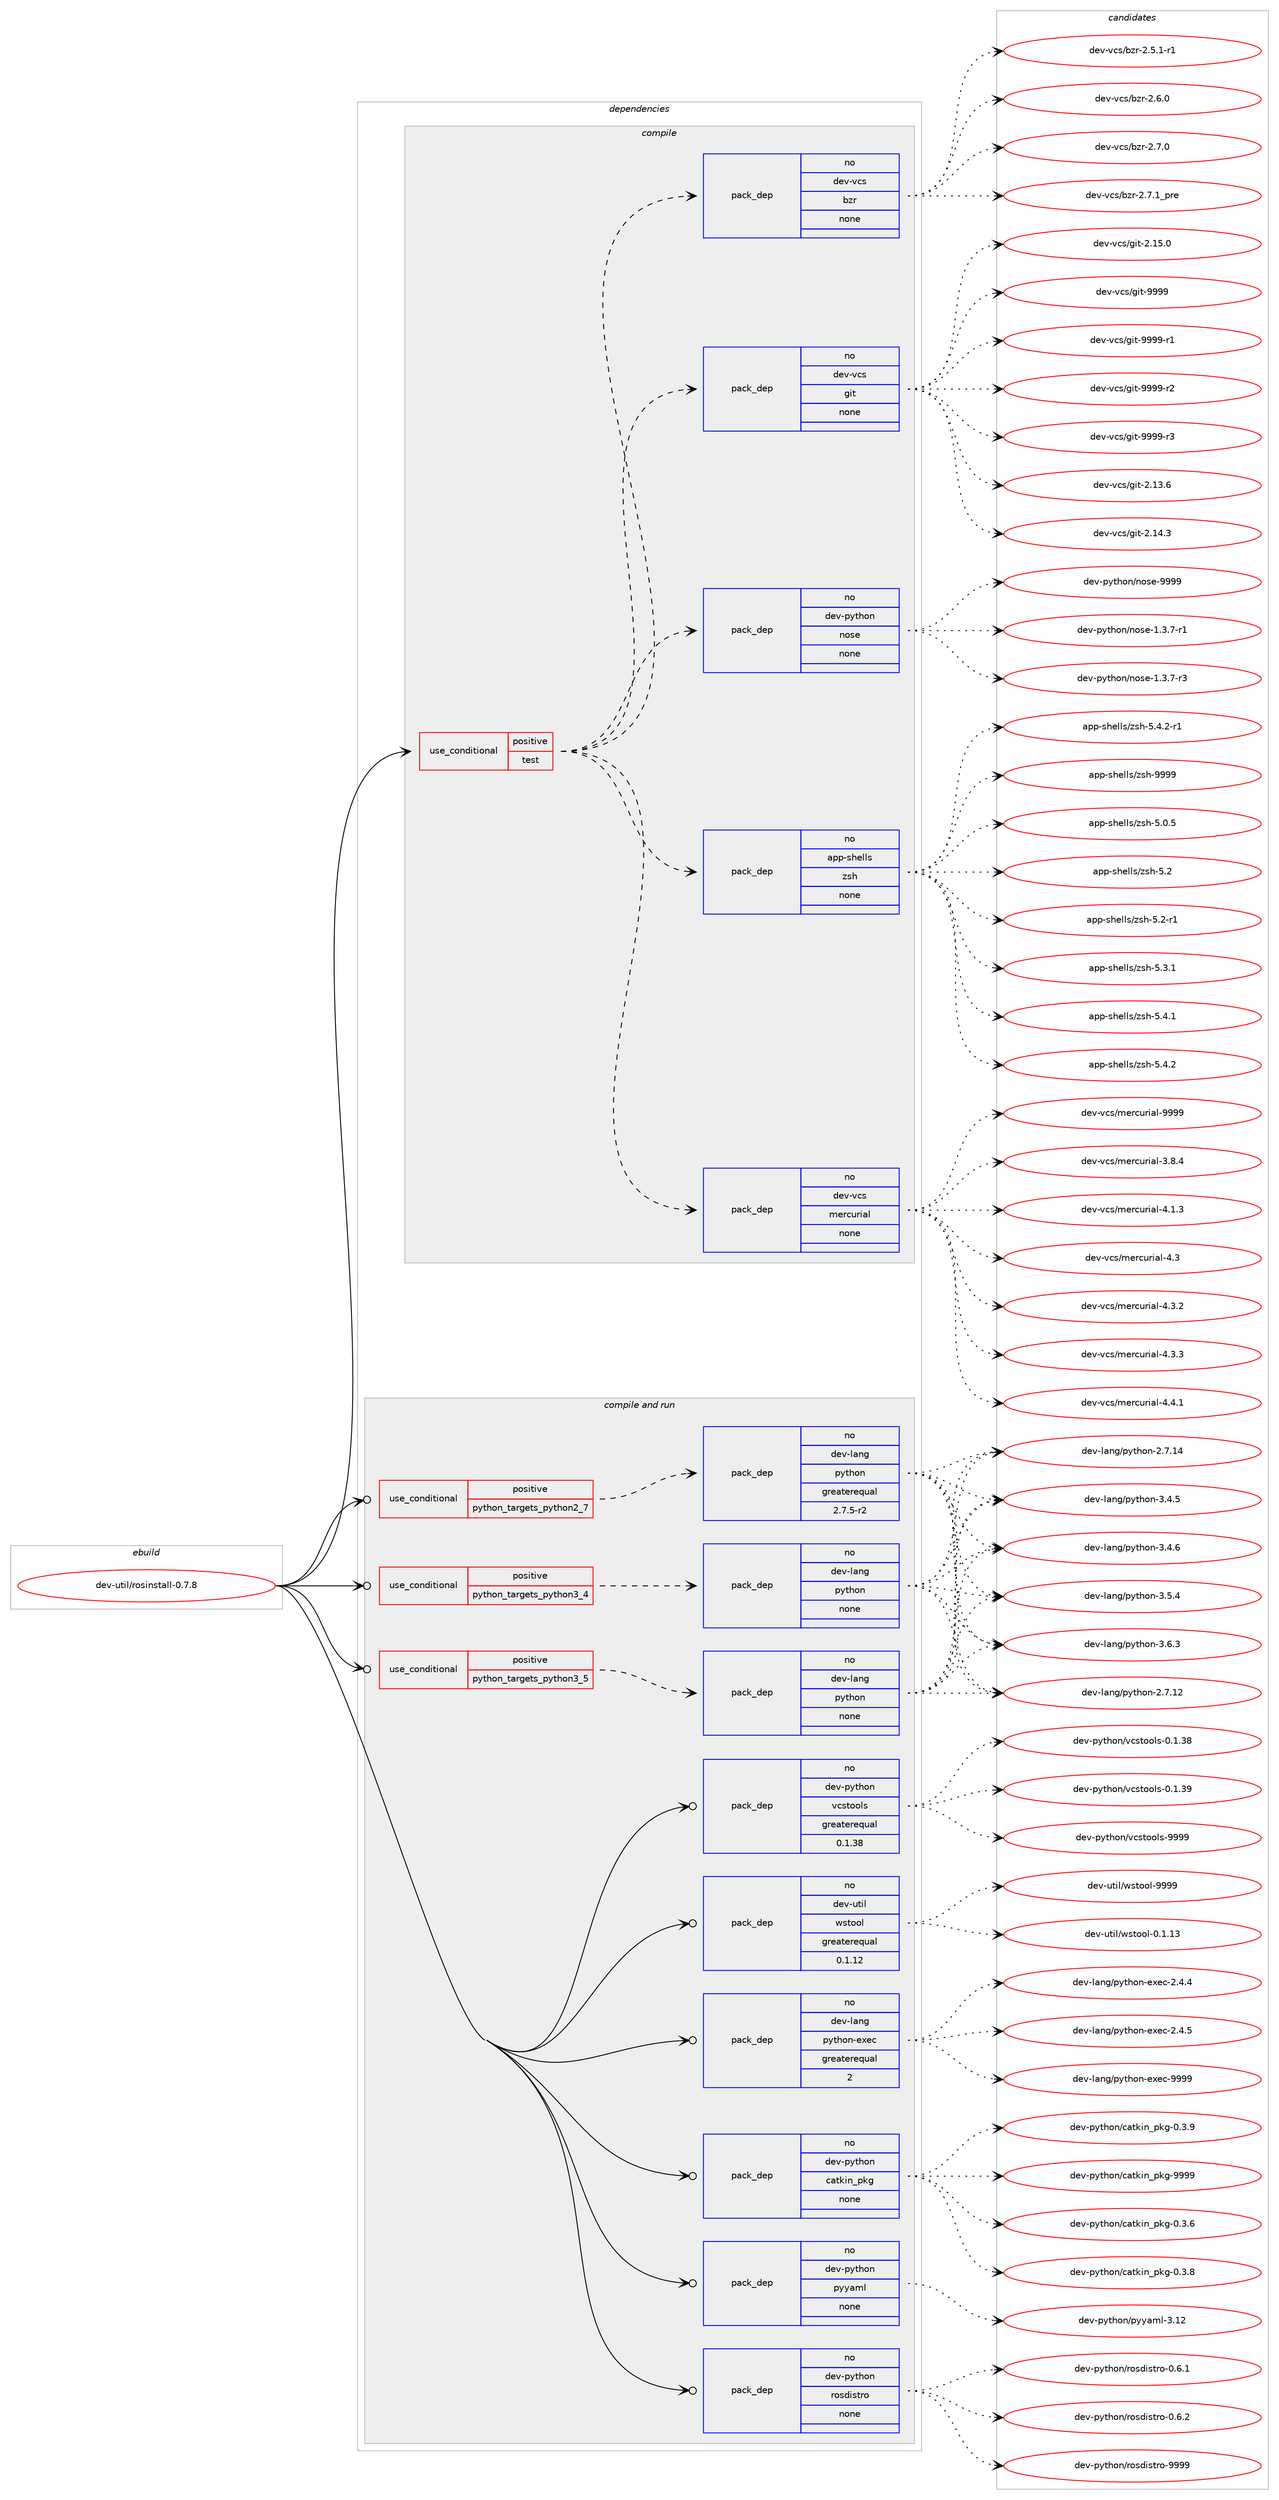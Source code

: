 digraph prolog {

# *************
# Graph options
# *************

newrank=true;
concentrate=true;
compound=true;
graph [rankdir=LR,fontname=Helvetica,fontsize=10,ranksep=1.5];#, ranksep=2.5, nodesep=0.2];
edge  [arrowhead=vee];
node  [fontname=Helvetica,fontsize=10];

# **********
# The ebuild
# **********

subgraph cluster_leftcol {
color=gray;
rank=same;
label=<<i>ebuild</i>>;
id [label="dev-util/rosinstall-0.7.8", color=red, width=4, href="../dev-util/rosinstall-0.7.8.svg"];
}

# ****************
# The dependencies
# ****************

subgraph cluster_midcol {
color=gray;
label=<<i>dependencies</i>>;
subgraph cluster_compile {
fillcolor="#eeeeee";
style=filled;
label=<<i>compile</i>>;
subgraph cond78705 {
dependency288380 [label=<<TABLE BORDER="0" CELLBORDER="1" CELLSPACING="0" CELLPADDING="4"><TR><TD ROWSPAN="3" CELLPADDING="10">use_conditional</TD></TR><TR><TD>positive</TD></TR><TR><TD>test</TD></TR></TABLE>>, shape=none, color=red];
subgraph pack205392 {
dependency288381 [label=<<TABLE BORDER="0" CELLBORDER="1" CELLSPACING="0" CELLPADDING="4" WIDTH="220"><TR><TD ROWSPAN="6" CELLPADDING="30">pack_dep</TD></TR><TR><TD WIDTH="110">no</TD></TR><TR><TD>dev-python</TD></TR><TR><TD>nose</TD></TR><TR><TD>none</TD></TR><TR><TD></TD></TR></TABLE>>, shape=none, color=blue];
}
dependency288380:e -> dependency288381:w [weight=20,style="dashed",arrowhead="vee"];
subgraph pack205393 {
dependency288382 [label=<<TABLE BORDER="0" CELLBORDER="1" CELLSPACING="0" CELLPADDING="4" WIDTH="220"><TR><TD ROWSPAN="6" CELLPADDING="30">pack_dep</TD></TR><TR><TD WIDTH="110">no</TD></TR><TR><TD>dev-vcs</TD></TR><TR><TD>git</TD></TR><TR><TD>none</TD></TR><TR><TD></TD></TR></TABLE>>, shape=none, color=blue];
}
dependency288380:e -> dependency288382:w [weight=20,style="dashed",arrowhead="vee"];
subgraph pack205394 {
dependency288383 [label=<<TABLE BORDER="0" CELLBORDER="1" CELLSPACING="0" CELLPADDING="4" WIDTH="220"><TR><TD ROWSPAN="6" CELLPADDING="30">pack_dep</TD></TR><TR><TD WIDTH="110">no</TD></TR><TR><TD>dev-vcs</TD></TR><TR><TD>bzr</TD></TR><TR><TD>none</TD></TR><TR><TD></TD></TR></TABLE>>, shape=none, color=blue];
}
dependency288380:e -> dependency288383:w [weight=20,style="dashed",arrowhead="vee"];
subgraph pack205395 {
dependency288384 [label=<<TABLE BORDER="0" CELLBORDER="1" CELLSPACING="0" CELLPADDING="4" WIDTH="220"><TR><TD ROWSPAN="6" CELLPADDING="30">pack_dep</TD></TR><TR><TD WIDTH="110">no</TD></TR><TR><TD>dev-vcs</TD></TR><TR><TD>mercurial</TD></TR><TR><TD>none</TD></TR><TR><TD></TD></TR></TABLE>>, shape=none, color=blue];
}
dependency288380:e -> dependency288384:w [weight=20,style="dashed",arrowhead="vee"];
subgraph pack205396 {
dependency288385 [label=<<TABLE BORDER="0" CELLBORDER="1" CELLSPACING="0" CELLPADDING="4" WIDTH="220"><TR><TD ROWSPAN="6" CELLPADDING="30">pack_dep</TD></TR><TR><TD WIDTH="110">no</TD></TR><TR><TD>app-shells</TD></TR><TR><TD>zsh</TD></TR><TR><TD>none</TD></TR><TR><TD></TD></TR></TABLE>>, shape=none, color=blue];
}
dependency288380:e -> dependency288385:w [weight=20,style="dashed",arrowhead="vee"];
}
id:e -> dependency288380:w [weight=20,style="solid",arrowhead="vee"];
}
subgraph cluster_compileandrun {
fillcolor="#eeeeee";
style=filled;
label=<<i>compile and run</i>>;
subgraph cond78706 {
dependency288386 [label=<<TABLE BORDER="0" CELLBORDER="1" CELLSPACING="0" CELLPADDING="4"><TR><TD ROWSPAN="3" CELLPADDING="10">use_conditional</TD></TR><TR><TD>positive</TD></TR><TR><TD>python_targets_python2_7</TD></TR></TABLE>>, shape=none, color=red];
subgraph pack205397 {
dependency288387 [label=<<TABLE BORDER="0" CELLBORDER="1" CELLSPACING="0" CELLPADDING="4" WIDTH="220"><TR><TD ROWSPAN="6" CELLPADDING="30">pack_dep</TD></TR><TR><TD WIDTH="110">no</TD></TR><TR><TD>dev-lang</TD></TR><TR><TD>python</TD></TR><TR><TD>greaterequal</TD></TR><TR><TD>2.7.5-r2</TD></TR></TABLE>>, shape=none, color=blue];
}
dependency288386:e -> dependency288387:w [weight=20,style="dashed",arrowhead="vee"];
}
id:e -> dependency288386:w [weight=20,style="solid",arrowhead="odotvee"];
subgraph cond78707 {
dependency288388 [label=<<TABLE BORDER="0" CELLBORDER="1" CELLSPACING="0" CELLPADDING="4"><TR><TD ROWSPAN="3" CELLPADDING="10">use_conditional</TD></TR><TR><TD>positive</TD></TR><TR><TD>python_targets_python3_4</TD></TR></TABLE>>, shape=none, color=red];
subgraph pack205398 {
dependency288389 [label=<<TABLE BORDER="0" CELLBORDER="1" CELLSPACING="0" CELLPADDING="4" WIDTH="220"><TR><TD ROWSPAN="6" CELLPADDING="30">pack_dep</TD></TR><TR><TD WIDTH="110">no</TD></TR><TR><TD>dev-lang</TD></TR><TR><TD>python</TD></TR><TR><TD>none</TD></TR><TR><TD></TD></TR></TABLE>>, shape=none, color=blue];
}
dependency288388:e -> dependency288389:w [weight=20,style="dashed",arrowhead="vee"];
}
id:e -> dependency288388:w [weight=20,style="solid",arrowhead="odotvee"];
subgraph cond78708 {
dependency288390 [label=<<TABLE BORDER="0" CELLBORDER="1" CELLSPACING="0" CELLPADDING="4"><TR><TD ROWSPAN="3" CELLPADDING="10">use_conditional</TD></TR><TR><TD>positive</TD></TR><TR><TD>python_targets_python3_5</TD></TR></TABLE>>, shape=none, color=red];
subgraph pack205399 {
dependency288391 [label=<<TABLE BORDER="0" CELLBORDER="1" CELLSPACING="0" CELLPADDING="4" WIDTH="220"><TR><TD ROWSPAN="6" CELLPADDING="30">pack_dep</TD></TR><TR><TD WIDTH="110">no</TD></TR><TR><TD>dev-lang</TD></TR><TR><TD>python</TD></TR><TR><TD>none</TD></TR><TR><TD></TD></TR></TABLE>>, shape=none, color=blue];
}
dependency288390:e -> dependency288391:w [weight=20,style="dashed",arrowhead="vee"];
}
id:e -> dependency288390:w [weight=20,style="solid",arrowhead="odotvee"];
subgraph pack205400 {
dependency288392 [label=<<TABLE BORDER="0" CELLBORDER="1" CELLSPACING="0" CELLPADDING="4" WIDTH="220"><TR><TD ROWSPAN="6" CELLPADDING="30">pack_dep</TD></TR><TR><TD WIDTH="110">no</TD></TR><TR><TD>dev-lang</TD></TR><TR><TD>python-exec</TD></TR><TR><TD>greaterequal</TD></TR><TR><TD>2</TD></TR></TABLE>>, shape=none, color=blue];
}
id:e -> dependency288392:w [weight=20,style="solid",arrowhead="odotvee"];
subgraph pack205401 {
dependency288393 [label=<<TABLE BORDER="0" CELLBORDER="1" CELLSPACING="0" CELLPADDING="4" WIDTH="220"><TR><TD ROWSPAN="6" CELLPADDING="30">pack_dep</TD></TR><TR><TD WIDTH="110">no</TD></TR><TR><TD>dev-python</TD></TR><TR><TD>catkin_pkg</TD></TR><TR><TD>none</TD></TR><TR><TD></TD></TR></TABLE>>, shape=none, color=blue];
}
id:e -> dependency288393:w [weight=20,style="solid",arrowhead="odotvee"];
subgraph pack205402 {
dependency288394 [label=<<TABLE BORDER="0" CELLBORDER="1" CELLSPACING="0" CELLPADDING="4" WIDTH="220"><TR><TD ROWSPAN="6" CELLPADDING="30">pack_dep</TD></TR><TR><TD WIDTH="110">no</TD></TR><TR><TD>dev-python</TD></TR><TR><TD>pyyaml</TD></TR><TR><TD>none</TD></TR><TR><TD></TD></TR></TABLE>>, shape=none, color=blue];
}
id:e -> dependency288394:w [weight=20,style="solid",arrowhead="odotvee"];
subgraph pack205403 {
dependency288395 [label=<<TABLE BORDER="0" CELLBORDER="1" CELLSPACING="0" CELLPADDING="4" WIDTH="220"><TR><TD ROWSPAN="6" CELLPADDING="30">pack_dep</TD></TR><TR><TD WIDTH="110">no</TD></TR><TR><TD>dev-python</TD></TR><TR><TD>rosdistro</TD></TR><TR><TD>none</TD></TR><TR><TD></TD></TR></TABLE>>, shape=none, color=blue];
}
id:e -> dependency288395:w [weight=20,style="solid",arrowhead="odotvee"];
subgraph pack205404 {
dependency288396 [label=<<TABLE BORDER="0" CELLBORDER="1" CELLSPACING="0" CELLPADDING="4" WIDTH="220"><TR><TD ROWSPAN="6" CELLPADDING="30">pack_dep</TD></TR><TR><TD WIDTH="110">no</TD></TR><TR><TD>dev-python</TD></TR><TR><TD>vcstools</TD></TR><TR><TD>greaterequal</TD></TR><TR><TD>0.1.38</TD></TR></TABLE>>, shape=none, color=blue];
}
id:e -> dependency288396:w [weight=20,style="solid",arrowhead="odotvee"];
subgraph pack205405 {
dependency288397 [label=<<TABLE BORDER="0" CELLBORDER="1" CELLSPACING="0" CELLPADDING="4" WIDTH="220"><TR><TD ROWSPAN="6" CELLPADDING="30">pack_dep</TD></TR><TR><TD WIDTH="110">no</TD></TR><TR><TD>dev-util</TD></TR><TR><TD>wstool</TD></TR><TR><TD>greaterequal</TD></TR><TR><TD>0.1.12</TD></TR></TABLE>>, shape=none, color=blue];
}
id:e -> dependency288397:w [weight=20,style="solid",arrowhead="odotvee"];
}
subgraph cluster_run {
fillcolor="#eeeeee";
style=filled;
label=<<i>run</i>>;
}
}

# **************
# The candidates
# **************

subgraph cluster_choices {
rank=same;
color=gray;
label=<<i>candidates</i>>;

subgraph choice205392 {
color=black;
nodesep=1;
choice10010111845112121116104111110471101111151014549465146554511449 [label="dev-python/nose-1.3.7-r1", color=red, width=4,href="../dev-python/nose-1.3.7-r1.svg"];
choice10010111845112121116104111110471101111151014549465146554511451 [label="dev-python/nose-1.3.7-r3", color=red, width=4,href="../dev-python/nose-1.3.7-r3.svg"];
choice10010111845112121116104111110471101111151014557575757 [label="dev-python/nose-9999", color=red, width=4,href="../dev-python/nose-9999.svg"];
dependency288381:e -> choice10010111845112121116104111110471101111151014549465146554511449:w [style=dotted,weight="100"];
dependency288381:e -> choice10010111845112121116104111110471101111151014549465146554511451:w [style=dotted,weight="100"];
dependency288381:e -> choice10010111845112121116104111110471101111151014557575757:w [style=dotted,weight="100"];
}
subgraph choice205393 {
color=black;
nodesep=1;
choice10010111845118991154710310511645504649514654 [label="dev-vcs/git-2.13.6", color=red, width=4,href="../dev-vcs/git-2.13.6.svg"];
choice10010111845118991154710310511645504649524651 [label="dev-vcs/git-2.14.3", color=red, width=4,href="../dev-vcs/git-2.14.3.svg"];
choice10010111845118991154710310511645504649534648 [label="dev-vcs/git-2.15.0", color=red, width=4,href="../dev-vcs/git-2.15.0.svg"];
choice1001011184511899115471031051164557575757 [label="dev-vcs/git-9999", color=red, width=4,href="../dev-vcs/git-9999.svg"];
choice10010111845118991154710310511645575757574511449 [label="dev-vcs/git-9999-r1", color=red, width=4,href="../dev-vcs/git-9999-r1.svg"];
choice10010111845118991154710310511645575757574511450 [label="dev-vcs/git-9999-r2", color=red, width=4,href="../dev-vcs/git-9999-r2.svg"];
choice10010111845118991154710310511645575757574511451 [label="dev-vcs/git-9999-r3", color=red, width=4,href="../dev-vcs/git-9999-r3.svg"];
dependency288382:e -> choice10010111845118991154710310511645504649514654:w [style=dotted,weight="100"];
dependency288382:e -> choice10010111845118991154710310511645504649524651:w [style=dotted,weight="100"];
dependency288382:e -> choice10010111845118991154710310511645504649534648:w [style=dotted,weight="100"];
dependency288382:e -> choice1001011184511899115471031051164557575757:w [style=dotted,weight="100"];
dependency288382:e -> choice10010111845118991154710310511645575757574511449:w [style=dotted,weight="100"];
dependency288382:e -> choice10010111845118991154710310511645575757574511450:w [style=dotted,weight="100"];
dependency288382:e -> choice10010111845118991154710310511645575757574511451:w [style=dotted,weight="100"];
}
subgraph choice205394 {
color=black;
nodesep=1;
choice100101118451189911547981221144550465346494511449 [label="dev-vcs/bzr-2.5.1-r1", color=red, width=4,href="../dev-vcs/bzr-2.5.1-r1.svg"];
choice10010111845118991154798122114455046544648 [label="dev-vcs/bzr-2.6.0", color=red, width=4,href="../dev-vcs/bzr-2.6.0.svg"];
choice10010111845118991154798122114455046554648 [label="dev-vcs/bzr-2.7.0", color=red, width=4,href="../dev-vcs/bzr-2.7.0.svg"];
choice1001011184511899115479812211445504655464995112114101 [label="dev-vcs/bzr-2.7.1_pre", color=red, width=4,href="../dev-vcs/bzr-2.7.1_pre.svg"];
dependency288383:e -> choice100101118451189911547981221144550465346494511449:w [style=dotted,weight="100"];
dependency288383:e -> choice10010111845118991154798122114455046544648:w [style=dotted,weight="100"];
dependency288383:e -> choice10010111845118991154798122114455046554648:w [style=dotted,weight="100"];
dependency288383:e -> choice1001011184511899115479812211445504655464995112114101:w [style=dotted,weight="100"];
}
subgraph choice205395 {
color=black;
nodesep=1;
choice1001011184511899115471091011149911711410597108455146564652 [label="dev-vcs/mercurial-3.8.4", color=red, width=4,href="../dev-vcs/mercurial-3.8.4.svg"];
choice1001011184511899115471091011149911711410597108455246494651 [label="dev-vcs/mercurial-4.1.3", color=red, width=4,href="../dev-vcs/mercurial-4.1.3.svg"];
choice100101118451189911547109101114991171141059710845524651 [label="dev-vcs/mercurial-4.3", color=red, width=4,href="../dev-vcs/mercurial-4.3.svg"];
choice1001011184511899115471091011149911711410597108455246514650 [label="dev-vcs/mercurial-4.3.2", color=red, width=4,href="../dev-vcs/mercurial-4.3.2.svg"];
choice1001011184511899115471091011149911711410597108455246514651 [label="dev-vcs/mercurial-4.3.3", color=red, width=4,href="../dev-vcs/mercurial-4.3.3.svg"];
choice1001011184511899115471091011149911711410597108455246524649 [label="dev-vcs/mercurial-4.4.1", color=red, width=4,href="../dev-vcs/mercurial-4.4.1.svg"];
choice10010111845118991154710910111499117114105971084557575757 [label="dev-vcs/mercurial-9999", color=red, width=4,href="../dev-vcs/mercurial-9999.svg"];
dependency288384:e -> choice1001011184511899115471091011149911711410597108455146564652:w [style=dotted,weight="100"];
dependency288384:e -> choice1001011184511899115471091011149911711410597108455246494651:w [style=dotted,weight="100"];
dependency288384:e -> choice100101118451189911547109101114991171141059710845524651:w [style=dotted,weight="100"];
dependency288384:e -> choice1001011184511899115471091011149911711410597108455246514650:w [style=dotted,weight="100"];
dependency288384:e -> choice1001011184511899115471091011149911711410597108455246514651:w [style=dotted,weight="100"];
dependency288384:e -> choice1001011184511899115471091011149911711410597108455246524649:w [style=dotted,weight="100"];
dependency288384:e -> choice10010111845118991154710910111499117114105971084557575757:w [style=dotted,weight="100"];
}
subgraph choice205396 {
color=black;
nodesep=1;
choice971121124511510410110810811547122115104455346484653 [label="app-shells/zsh-5.0.5", color=red, width=4,href="../app-shells/zsh-5.0.5.svg"];
choice97112112451151041011081081154712211510445534650 [label="app-shells/zsh-5.2", color=red, width=4,href="../app-shells/zsh-5.2.svg"];
choice971121124511510410110810811547122115104455346504511449 [label="app-shells/zsh-5.2-r1", color=red, width=4,href="../app-shells/zsh-5.2-r1.svg"];
choice971121124511510410110810811547122115104455346514649 [label="app-shells/zsh-5.3.1", color=red, width=4,href="../app-shells/zsh-5.3.1.svg"];
choice971121124511510410110810811547122115104455346524649 [label="app-shells/zsh-5.4.1", color=red, width=4,href="../app-shells/zsh-5.4.1.svg"];
choice971121124511510410110810811547122115104455346524650 [label="app-shells/zsh-5.4.2", color=red, width=4,href="../app-shells/zsh-5.4.2.svg"];
choice9711211245115104101108108115471221151044553465246504511449 [label="app-shells/zsh-5.4.2-r1", color=red, width=4,href="../app-shells/zsh-5.4.2-r1.svg"];
choice9711211245115104101108108115471221151044557575757 [label="app-shells/zsh-9999", color=red, width=4,href="../app-shells/zsh-9999.svg"];
dependency288385:e -> choice971121124511510410110810811547122115104455346484653:w [style=dotted,weight="100"];
dependency288385:e -> choice97112112451151041011081081154712211510445534650:w [style=dotted,weight="100"];
dependency288385:e -> choice971121124511510410110810811547122115104455346504511449:w [style=dotted,weight="100"];
dependency288385:e -> choice971121124511510410110810811547122115104455346514649:w [style=dotted,weight="100"];
dependency288385:e -> choice971121124511510410110810811547122115104455346524649:w [style=dotted,weight="100"];
dependency288385:e -> choice971121124511510410110810811547122115104455346524650:w [style=dotted,weight="100"];
dependency288385:e -> choice9711211245115104101108108115471221151044553465246504511449:w [style=dotted,weight="100"];
dependency288385:e -> choice9711211245115104101108108115471221151044557575757:w [style=dotted,weight="100"];
}
subgraph choice205397 {
color=black;
nodesep=1;
choice10010111845108971101034711212111610411111045504655464950 [label="dev-lang/python-2.7.12", color=red, width=4,href="../dev-lang/python-2.7.12.svg"];
choice10010111845108971101034711212111610411111045504655464952 [label="dev-lang/python-2.7.14", color=red, width=4,href="../dev-lang/python-2.7.14.svg"];
choice100101118451089711010347112121116104111110455146524653 [label="dev-lang/python-3.4.5", color=red, width=4,href="../dev-lang/python-3.4.5.svg"];
choice100101118451089711010347112121116104111110455146524654 [label="dev-lang/python-3.4.6", color=red, width=4,href="../dev-lang/python-3.4.6.svg"];
choice100101118451089711010347112121116104111110455146534652 [label="dev-lang/python-3.5.4", color=red, width=4,href="../dev-lang/python-3.5.4.svg"];
choice100101118451089711010347112121116104111110455146544651 [label="dev-lang/python-3.6.3", color=red, width=4,href="../dev-lang/python-3.6.3.svg"];
dependency288387:e -> choice10010111845108971101034711212111610411111045504655464950:w [style=dotted,weight="100"];
dependency288387:e -> choice10010111845108971101034711212111610411111045504655464952:w [style=dotted,weight="100"];
dependency288387:e -> choice100101118451089711010347112121116104111110455146524653:w [style=dotted,weight="100"];
dependency288387:e -> choice100101118451089711010347112121116104111110455146524654:w [style=dotted,weight="100"];
dependency288387:e -> choice100101118451089711010347112121116104111110455146534652:w [style=dotted,weight="100"];
dependency288387:e -> choice100101118451089711010347112121116104111110455146544651:w [style=dotted,weight="100"];
}
subgraph choice205398 {
color=black;
nodesep=1;
choice10010111845108971101034711212111610411111045504655464950 [label="dev-lang/python-2.7.12", color=red, width=4,href="../dev-lang/python-2.7.12.svg"];
choice10010111845108971101034711212111610411111045504655464952 [label="dev-lang/python-2.7.14", color=red, width=4,href="../dev-lang/python-2.7.14.svg"];
choice100101118451089711010347112121116104111110455146524653 [label="dev-lang/python-3.4.5", color=red, width=4,href="../dev-lang/python-3.4.5.svg"];
choice100101118451089711010347112121116104111110455146524654 [label="dev-lang/python-3.4.6", color=red, width=4,href="../dev-lang/python-3.4.6.svg"];
choice100101118451089711010347112121116104111110455146534652 [label="dev-lang/python-3.5.4", color=red, width=4,href="../dev-lang/python-3.5.4.svg"];
choice100101118451089711010347112121116104111110455146544651 [label="dev-lang/python-3.6.3", color=red, width=4,href="../dev-lang/python-3.6.3.svg"];
dependency288389:e -> choice10010111845108971101034711212111610411111045504655464950:w [style=dotted,weight="100"];
dependency288389:e -> choice10010111845108971101034711212111610411111045504655464952:w [style=dotted,weight="100"];
dependency288389:e -> choice100101118451089711010347112121116104111110455146524653:w [style=dotted,weight="100"];
dependency288389:e -> choice100101118451089711010347112121116104111110455146524654:w [style=dotted,weight="100"];
dependency288389:e -> choice100101118451089711010347112121116104111110455146534652:w [style=dotted,weight="100"];
dependency288389:e -> choice100101118451089711010347112121116104111110455146544651:w [style=dotted,weight="100"];
}
subgraph choice205399 {
color=black;
nodesep=1;
choice10010111845108971101034711212111610411111045504655464950 [label="dev-lang/python-2.7.12", color=red, width=4,href="../dev-lang/python-2.7.12.svg"];
choice10010111845108971101034711212111610411111045504655464952 [label="dev-lang/python-2.7.14", color=red, width=4,href="../dev-lang/python-2.7.14.svg"];
choice100101118451089711010347112121116104111110455146524653 [label="dev-lang/python-3.4.5", color=red, width=4,href="../dev-lang/python-3.4.5.svg"];
choice100101118451089711010347112121116104111110455146524654 [label="dev-lang/python-3.4.6", color=red, width=4,href="../dev-lang/python-3.4.6.svg"];
choice100101118451089711010347112121116104111110455146534652 [label="dev-lang/python-3.5.4", color=red, width=4,href="../dev-lang/python-3.5.4.svg"];
choice100101118451089711010347112121116104111110455146544651 [label="dev-lang/python-3.6.3", color=red, width=4,href="../dev-lang/python-3.6.3.svg"];
dependency288391:e -> choice10010111845108971101034711212111610411111045504655464950:w [style=dotted,weight="100"];
dependency288391:e -> choice10010111845108971101034711212111610411111045504655464952:w [style=dotted,weight="100"];
dependency288391:e -> choice100101118451089711010347112121116104111110455146524653:w [style=dotted,weight="100"];
dependency288391:e -> choice100101118451089711010347112121116104111110455146524654:w [style=dotted,weight="100"];
dependency288391:e -> choice100101118451089711010347112121116104111110455146534652:w [style=dotted,weight="100"];
dependency288391:e -> choice100101118451089711010347112121116104111110455146544651:w [style=dotted,weight="100"];
}
subgraph choice205400 {
color=black;
nodesep=1;
choice1001011184510897110103471121211161041111104510112010199455046524652 [label="dev-lang/python-exec-2.4.4", color=red, width=4,href="../dev-lang/python-exec-2.4.4.svg"];
choice1001011184510897110103471121211161041111104510112010199455046524653 [label="dev-lang/python-exec-2.4.5", color=red, width=4,href="../dev-lang/python-exec-2.4.5.svg"];
choice10010111845108971101034711212111610411111045101120101994557575757 [label="dev-lang/python-exec-9999", color=red, width=4,href="../dev-lang/python-exec-9999.svg"];
dependency288392:e -> choice1001011184510897110103471121211161041111104510112010199455046524652:w [style=dotted,weight="100"];
dependency288392:e -> choice1001011184510897110103471121211161041111104510112010199455046524653:w [style=dotted,weight="100"];
dependency288392:e -> choice10010111845108971101034711212111610411111045101120101994557575757:w [style=dotted,weight="100"];
}
subgraph choice205401 {
color=black;
nodesep=1;
choice1001011184511212111610411111047999711610710511095112107103454846514654 [label="dev-python/catkin_pkg-0.3.6", color=red, width=4,href="../dev-python/catkin_pkg-0.3.6.svg"];
choice1001011184511212111610411111047999711610710511095112107103454846514656 [label="dev-python/catkin_pkg-0.3.8", color=red, width=4,href="../dev-python/catkin_pkg-0.3.8.svg"];
choice1001011184511212111610411111047999711610710511095112107103454846514657 [label="dev-python/catkin_pkg-0.3.9", color=red, width=4,href="../dev-python/catkin_pkg-0.3.9.svg"];
choice10010111845112121116104111110479997116107105110951121071034557575757 [label="dev-python/catkin_pkg-9999", color=red, width=4,href="../dev-python/catkin_pkg-9999.svg"];
dependency288393:e -> choice1001011184511212111610411111047999711610710511095112107103454846514654:w [style=dotted,weight="100"];
dependency288393:e -> choice1001011184511212111610411111047999711610710511095112107103454846514656:w [style=dotted,weight="100"];
dependency288393:e -> choice1001011184511212111610411111047999711610710511095112107103454846514657:w [style=dotted,weight="100"];
dependency288393:e -> choice10010111845112121116104111110479997116107105110951121071034557575757:w [style=dotted,weight="100"];
}
subgraph choice205402 {
color=black;
nodesep=1;
choice1001011184511212111610411111047112121121971091084551464950 [label="dev-python/pyyaml-3.12", color=red, width=4,href="../dev-python/pyyaml-3.12.svg"];
dependency288394:e -> choice1001011184511212111610411111047112121121971091084551464950:w [style=dotted,weight="100"];
}
subgraph choice205403 {
color=black;
nodesep=1;
choice1001011184511212111610411111047114111115100105115116114111454846544649 [label="dev-python/rosdistro-0.6.1", color=red, width=4,href="../dev-python/rosdistro-0.6.1.svg"];
choice1001011184511212111610411111047114111115100105115116114111454846544650 [label="dev-python/rosdistro-0.6.2", color=red, width=4,href="../dev-python/rosdistro-0.6.2.svg"];
choice10010111845112121116104111110471141111151001051151161141114557575757 [label="dev-python/rosdistro-9999", color=red, width=4,href="../dev-python/rosdistro-9999.svg"];
dependency288395:e -> choice1001011184511212111610411111047114111115100105115116114111454846544649:w [style=dotted,weight="100"];
dependency288395:e -> choice1001011184511212111610411111047114111115100105115116114111454846544650:w [style=dotted,weight="100"];
dependency288395:e -> choice10010111845112121116104111110471141111151001051151161141114557575757:w [style=dotted,weight="100"];
}
subgraph choice205404 {
color=black;
nodesep=1;
choice10010111845112121116104111110471189911511611111110811545484649465156 [label="dev-python/vcstools-0.1.38", color=red, width=4,href="../dev-python/vcstools-0.1.38.svg"];
choice10010111845112121116104111110471189911511611111110811545484649465157 [label="dev-python/vcstools-0.1.39", color=red, width=4,href="../dev-python/vcstools-0.1.39.svg"];
choice1001011184511212111610411111047118991151161111111081154557575757 [label="dev-python/vcstools-9999", color=red, width=4,href="../dev-python/vcstools-9999.svg"];
dependency288396:e -> choice10010111845112121116104111110471189911511611111110811545484649465156:w [style=dotted,weight="100"];
dependency288396:e -> choice10010111845112121116104111110471189911511611111110811545484649465157:w [style=dotted,weight="100"];
dependency288396:e -> choice1001011184511212111610411111047118991151161111111081154557575757:w [style=dotted,weight="100"];
}
subgraph choice205405 {
color=black;
nodesep=1;
choice100101118451171161051084711911511611111110845484649464951 [label="dev-util/wstool-0.1.13", color=red, width=4,href="../dev-util/wstool-0.1.13.svg"];
choice10010111845117116105108471191151161111111084557575757 [label="dev-util/wstool-9999", color=red, width=4,href="../dev-util/wstool-9999.svg"];
dependency288397:e -> choice100101118451171161051084711911511611111110845484649464951:w [style=dotted,weight="100"];
dependency288397:e -> choice10010111845117116105108471191151161111111084557575757:w [style=dotted,weight="100"];
}
}

}
